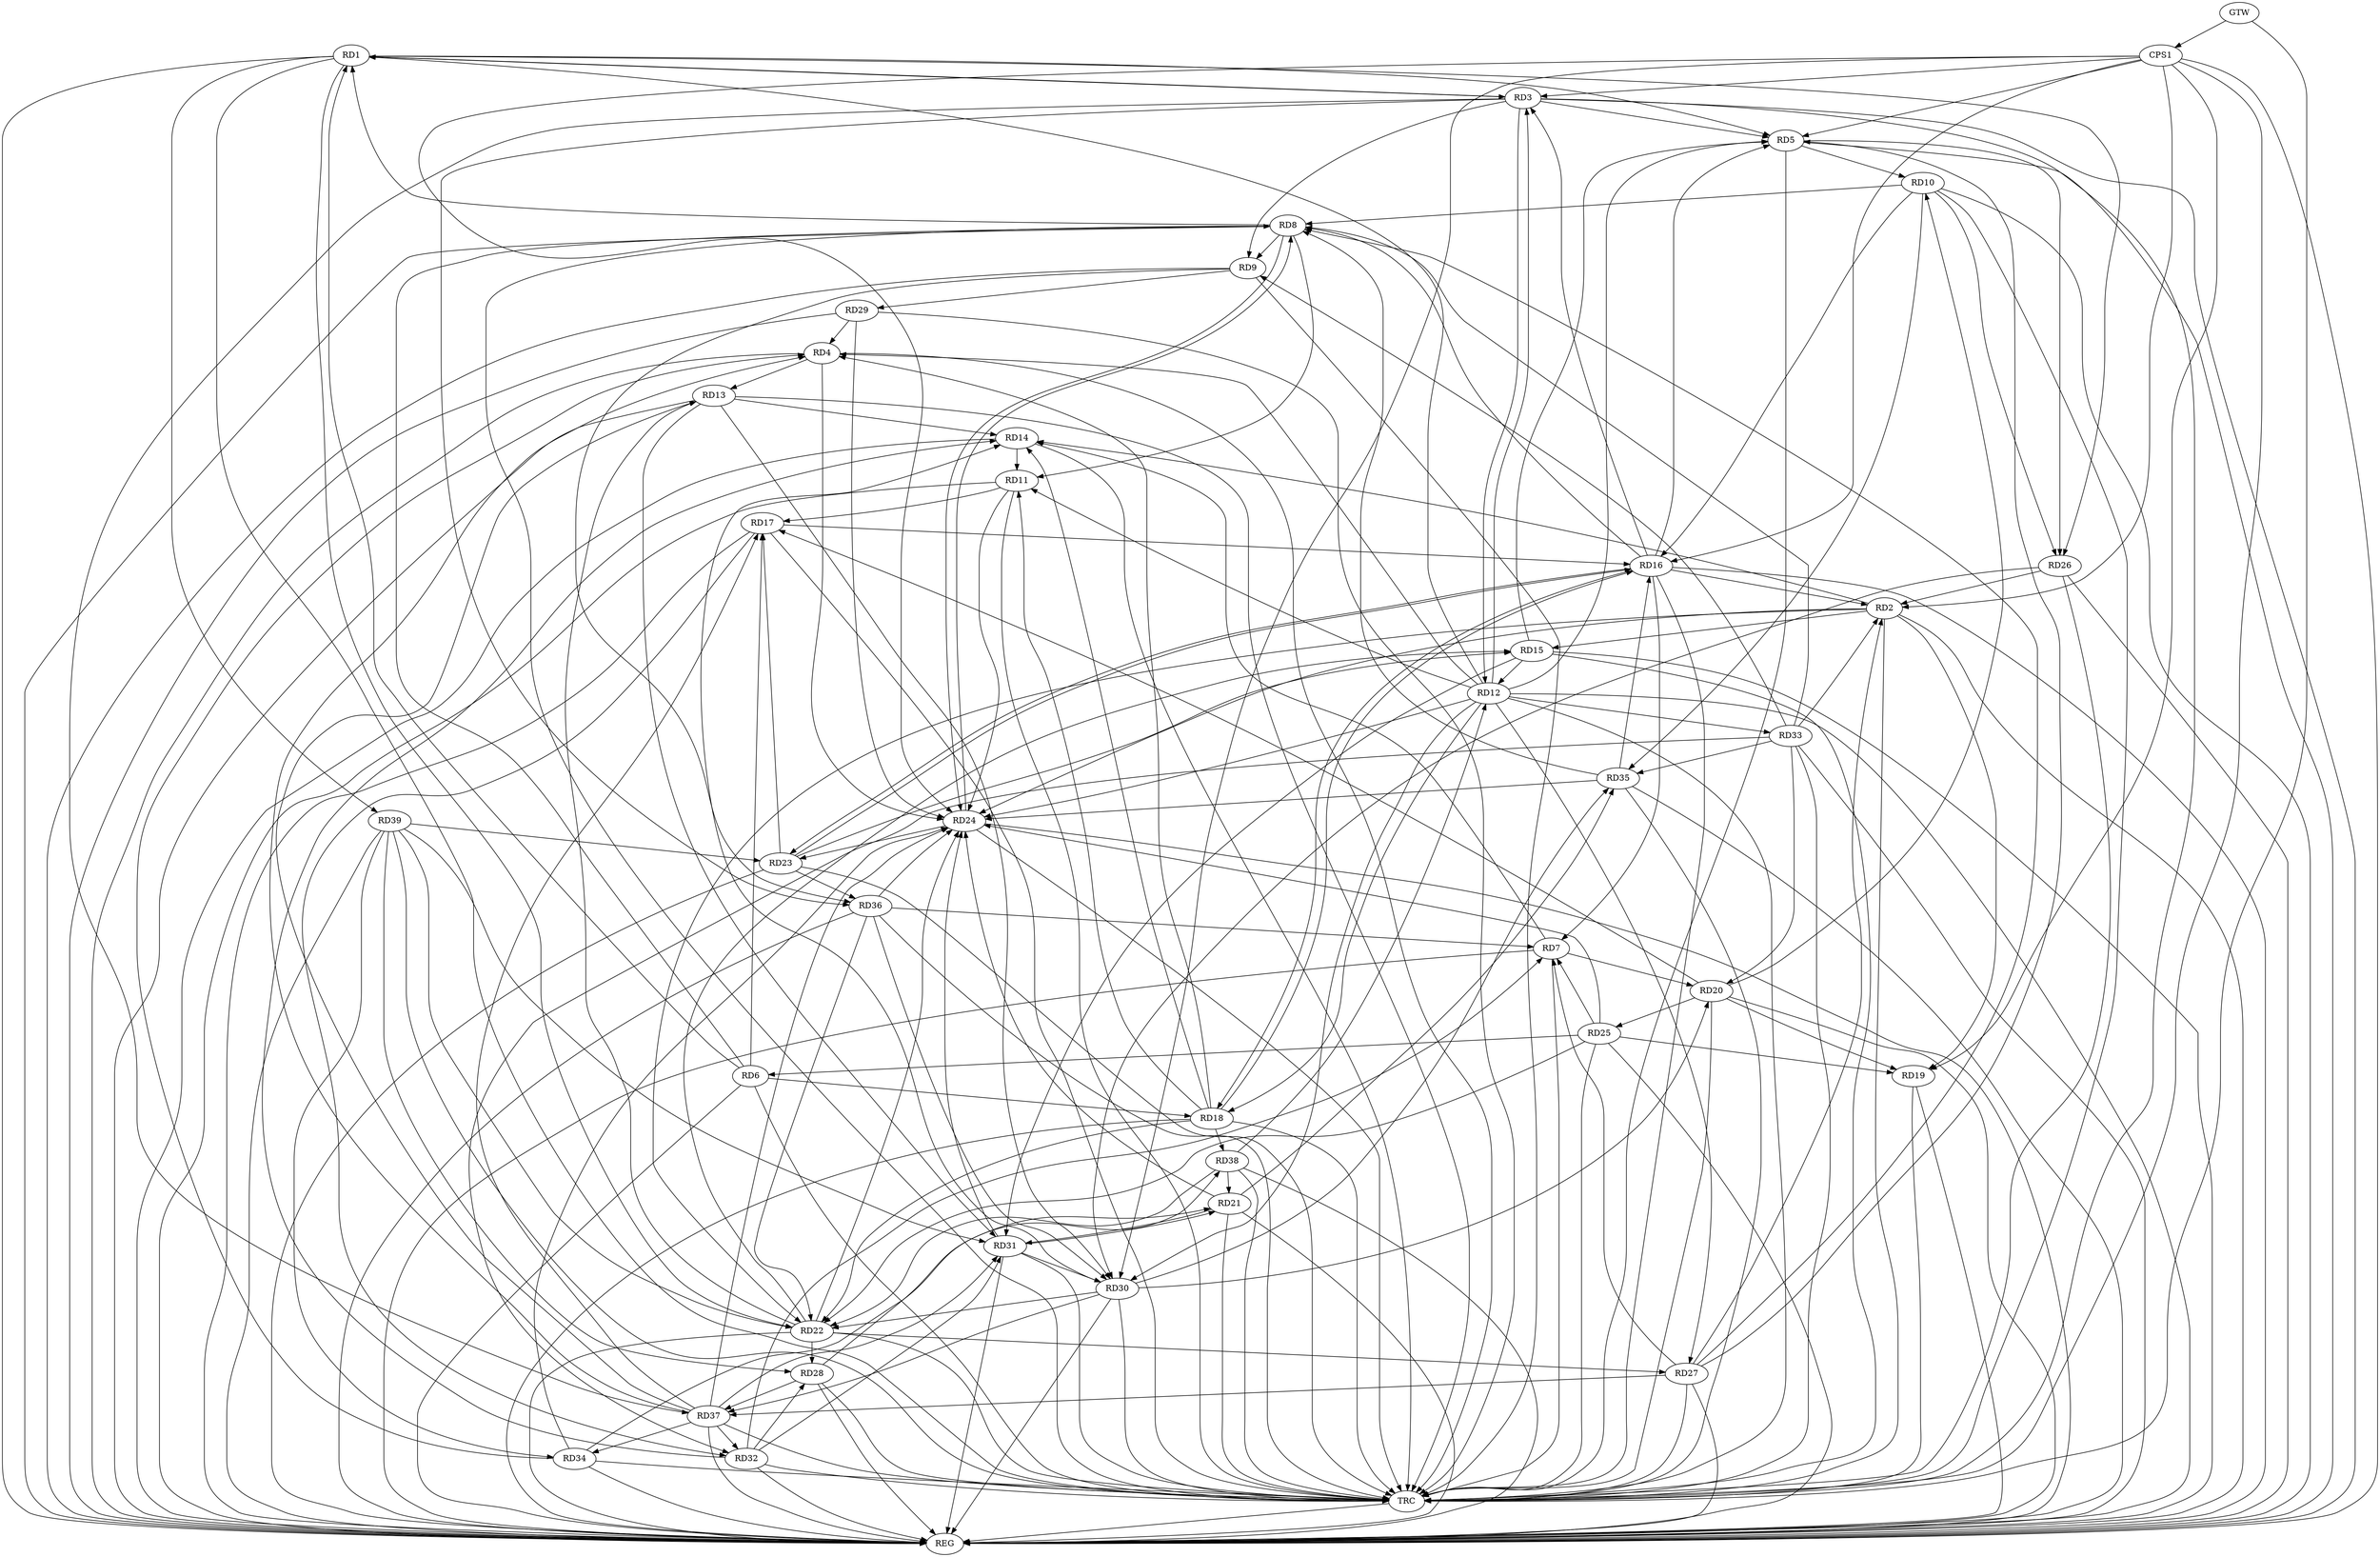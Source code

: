 strict digraph G {
  RD1 [ label="RD1" ];
  RD2 [ label="RD2" ];
  RD3 [ label="RD3" ];
  RD4 [ label="RD4" ];
  RD5 [ label="RD5" ];
  RD6 [ label="RD6" ];
  RD7 [ label="RD7" ];
  RD8 [ label="RD8" ];
  RD9 [ label="RD9" ];
  RD10 [ label="RD10" ];
  RD11 [ label="RD11" ];
  RD12 [ label="RD12" ];
  RD13 [ label="RD13" ];
  RD14 [ label="RD14" ];
  RD15 [ label="RD15" ];
  RD16 [ label="RD16" ];
  RD17 [ label="RD17" ];
  RD18 [ label="RD18" ];
  RD19 [ label="RD19" ];
  RD20 [ label="RD20" ];
  RD21 [ label="RD21" ];
  RD22 [ label="RD22" ];
  RD23 [ label="RD23" ];
  RD24 [ label="RD24" ];
  RD25 [ label="RD25" ];
  RD26 [ label="RD26" ];
  RD27 [ label="RD27" ];
  RD28 [ label="RD28" ];
  RD29 [ label="RD29" ];
  RD30 [ label="RD30" ];
  RD31 [ label="RD31" ];
  RD32 [ label="RD32" ];
  RD33 [ label="RD33" ];
  RD34 [ label="RD34" ];
  RD35 [ label="RD35" ];
  RD36 [ label="RD36" ];
  RD37 [ label="RD37" ];
  RD38 [ label="RD38" ];
  RD39 [ label="RD39" ];
  CPS1 [ label="CPS1" ];
  GTW [ label="GTW" ];
  REG [ label="REG" ];
  TRC [ label="TRC" ];
  RD1 -> RD3;
  RD3 -> RD1;
  RD1 -> RD5;
  RD6 -> RD1;
  RD8 -> RD1;
  RD12 -> RD1;
  RD1 -> RD22;
  RD1 -> RD26;
  RD1 -> RD39;
  RD2 -> RD14;
  RD2 -> RD15;
  RD16 -> RD2;
  RD2 -> RD19;
  RD2 -> RD22;
  RD2 -> RD24;
  RD26 -> RD2;
  RD27 -> RD2;
  RD33 -> RD2;
  RD3 -> RD5;
  RD3 -> RD9;
  RD3 -> RD12;
  RD12 -> RD3;
  RD16 -> RD3;
  RD3 -> RD36;
  RD3 -> RD37;
  RD12 -> RD4;
  RD4 -> RD13;
  RD18 -> RD4;
  RD29 -> RD4;
  RD34 -> RD4;
  RD37 -> RD4;
  RD5 -> RD10;
  RD12 -> RD5;
  RD15 -> RD5;
  RD16 -> RD5;
  RD5 -> RD26;
  RD27 -> RD5;
  RD6 -> RD8;
  RD6 -> RD17;
  RD6 -> RD18;
  RD25 -> RD6;
  RD7 -> RD14;
  RD16 -> RD7;
  RD7 -> RD20;
  RD25 -> RD7;
  RD27 -> RD7;
  RD32 -> RD7;
  RD36 -> RD7;
  RD8 -> RD9;
  RD10 -> RD8;
  RD8 -> RD11;
  RD16 -> RD8;
  RD24 -> RD8;
  RD27 -> RD8;
  RD33 -> RD8;
  RD35 -> RD8;
  RD9 -> RD29;
  RD33 -> RD9;
  RD9 -> RD36;
  RD10 -> RD16;
  RD20 -> RD10;
  RD10 -> RD26;
  RD10 -> RD35;
  RD12 -> RD11;
  RD14 -> RD11;
  RD11 -> RD17;
  RD18 -> RD11;
  RD11 -> RD24;
  RD15 -> RD12;
  RD12 -> RD18;
  RD12 -> RD24;
  RD12 -> RD27;
  RD12 -> RD30;
  RD12 -> RD33;
  RD38 -> RD12;
  RD13 -> RD14;
  RD22 -> RD13;
  RD13 -> RD30;
  RD13 -> RD31;
  RD37 -> RD13;
  RD18 -> RD14;
  RD30 -> RD14;
  RD32 -> RD14;
  RD22 -> RD15;
  RD23 -> RD15;
  RD15 -> RD31;
  RD17 -> RD16;
  RD16 -> RD18;
  RD18 -> RD16;
  RD16 -> RD23;
  RD23 -> RD16;
  RD35 -> RD16;
  RD20 -> RD17;
  RD23 -> RD17;
  RD17 -> RD32;
  RD37 -> RD17;
  RD18 -> RD22;
  RD18 -> RD38;
  RD20 -> RD19;
  RD25 -> RD19;
  RD20 -> RD25;
  RD30 -> RD20;
  RD33 -> RD20;
  RD21 -> RD24;
  RD21 -> RD31;
  RD31 -> RD21;
  RD34 -> RD21;
  RD21 -> RD35;
  RD38 -> RD21;
  RD25 -> RD22;
  RD22 -> RD27;
  RD22 -> RD28;
  RD30 -> RD22;
  RD36 -> RD22;
  RD38 -> RD22;
  RD39 -> RD22;
  RD24 -> RD23;
  RD23 -> RD36;
  RD39 -> RD23;
  RD25 -> RD24;
  RD35 -> RD24;
  RD36 -> RD24;
  RD37 -> RD24;
  RD26 -> RD30;
  RD27 -> RD37;
  RD32 -> RD28;
  RD28 -> RD37;
  RD28 -> RD38;
  RD39 -> RD28;
  RD31 -> RD30;
  RD30 -> RD35;
  RD36 -> RD30;
  RD30 -> RD37;
  RD32 -> RD31;
  RD37 -> RD31;
  RD39 -> RD31;
  RD33 -> RD32;
  RD37 -> RD32;
  RD33 -> RD35;
  RD37 -> RD34;
  RD39 -> RD34;
  CPS1 -> RD19;
  CPS1 -> RD16;
  CPS1 -> RD24;
  CPS1 -> RD30;
  CPS1 -> RD5;
  CPS1 -> RD2;
  CPS1 -> RD3;
  GTW -> CPS1;
  RD1 -> REG;
  RD2 -> REG;
  RD3 -> REG;
  RD4 -> REG;
  RD5 -> REG;
  RD6 -> REG;
  RD7 -> REG;
  RD8 -> REG;
  RD9 -> REG;
  RD10 -> REG;
  RD11 -> REG;
  RD12 -> REG;
  RD13 -> REG;
  RD14 -> REG;
  RD15 -> REG;
  RD16 -> REG;
  RD17 -> REG;
  RD18 -> REG;
  RD19 -> REG;
  RD20 -> REG;
  RD21 -> REG;
  RD22 -> REG;
  RD23 -> REG;
  RD24 -> REG;
  RD25 -> REG;
  RD26 -> REG;
  RD27 -> REG;
  RD28 -> REG;
  RD29 -> REG;
  RD30 -> REG;
  RD31 -> REG;
  RD32 -> REG;
  RD33 -> REG;
  RD34 -> REG;
  RD35 -> REG;
  RD36 -> REG;
  RD37 -> REG;
  RD38 -> REG;
  RD39 -> REG;
  CPS1 -> REG;
  RD1 -> TRC;
  RD2 -> TRC;
  RD3 -> TRC;
  RD4 -> TRC;
  RD5 -> TRC;
  RD6 -> TRC;
  RD7 -> TRC;
  RD8 -> TRC;
  RD9 -> TRC;
  RD10 -> TRC;
  RD11 -> TRC;
  RD12 -> TRC;
  RD13 -> TRC;
  RD14 -> TRC;
  RD15 -> TRC;
  RD16 -> TRC;
  RD17 -> TRC;
  RD18 -> TRC;
  RD19 -> TRC;
  RD20 -> TRC;
  RD21 -> TRC;
  RD22 -> TRC;
  RD23 -> TRC;
  RD24 -> TRC;
  RD25 -> TRC;
  RD26 -> TRC;
  RD27 -> TRC;
  RD28 -> TRC;
  RD29 -> TRC;
  RD30 -> TRC;
  RD31 -> TRC;
  RD32 -> TRC;
  RD33 -> TRC;
  RD34 -> TRC;
  RD35 -> TRC;
  RD36 -> TRC;
  RD37 -> TRC;
  RD38 -> TRC;
  RD39 -> TRC;
  CPS1 -> TRC;
  GTW -> TRC;
  TRC -> REG;
  RD22 -> RD24;
  RD34 -> RD24;
  RD4 -> RD24;
  RD8 -> RD24;
  RD29 -> RD24;
  RD31 -> RD24;
}
